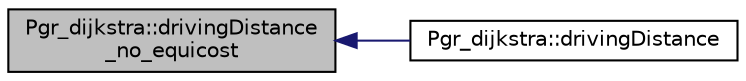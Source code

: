 digraph "Pgr_dijkstra::drivingDistance_no_equicost"
{
  edge [fontname="Helvetica",fontsize="10",labelfontname="Helvetica",labelfontsize="10"];
  node [fontname="Helvetica",fontsize="10",shape=record];
  rankdir="LR";
  Node97 [label="Pgr_dijkstra::drivingDistance\l_no_equicost",height=0.2,width=0.4,color="black", fillcolor="grey75", style="filled", fontcolor="black"];
  Node97 -> Node98 [dir="back",color="midnightblue",fontsize="10",style="solid",fontname="Helvetica"];
  Node98 [label="Pgr_dijkstra::drivingDistance",height=0.2,width=0.4,color="black", fillcolor="white", style="filled",URL="$classPgr__dijkstra.html#a232969d40eb42381e6051e87248e9390"];
}
